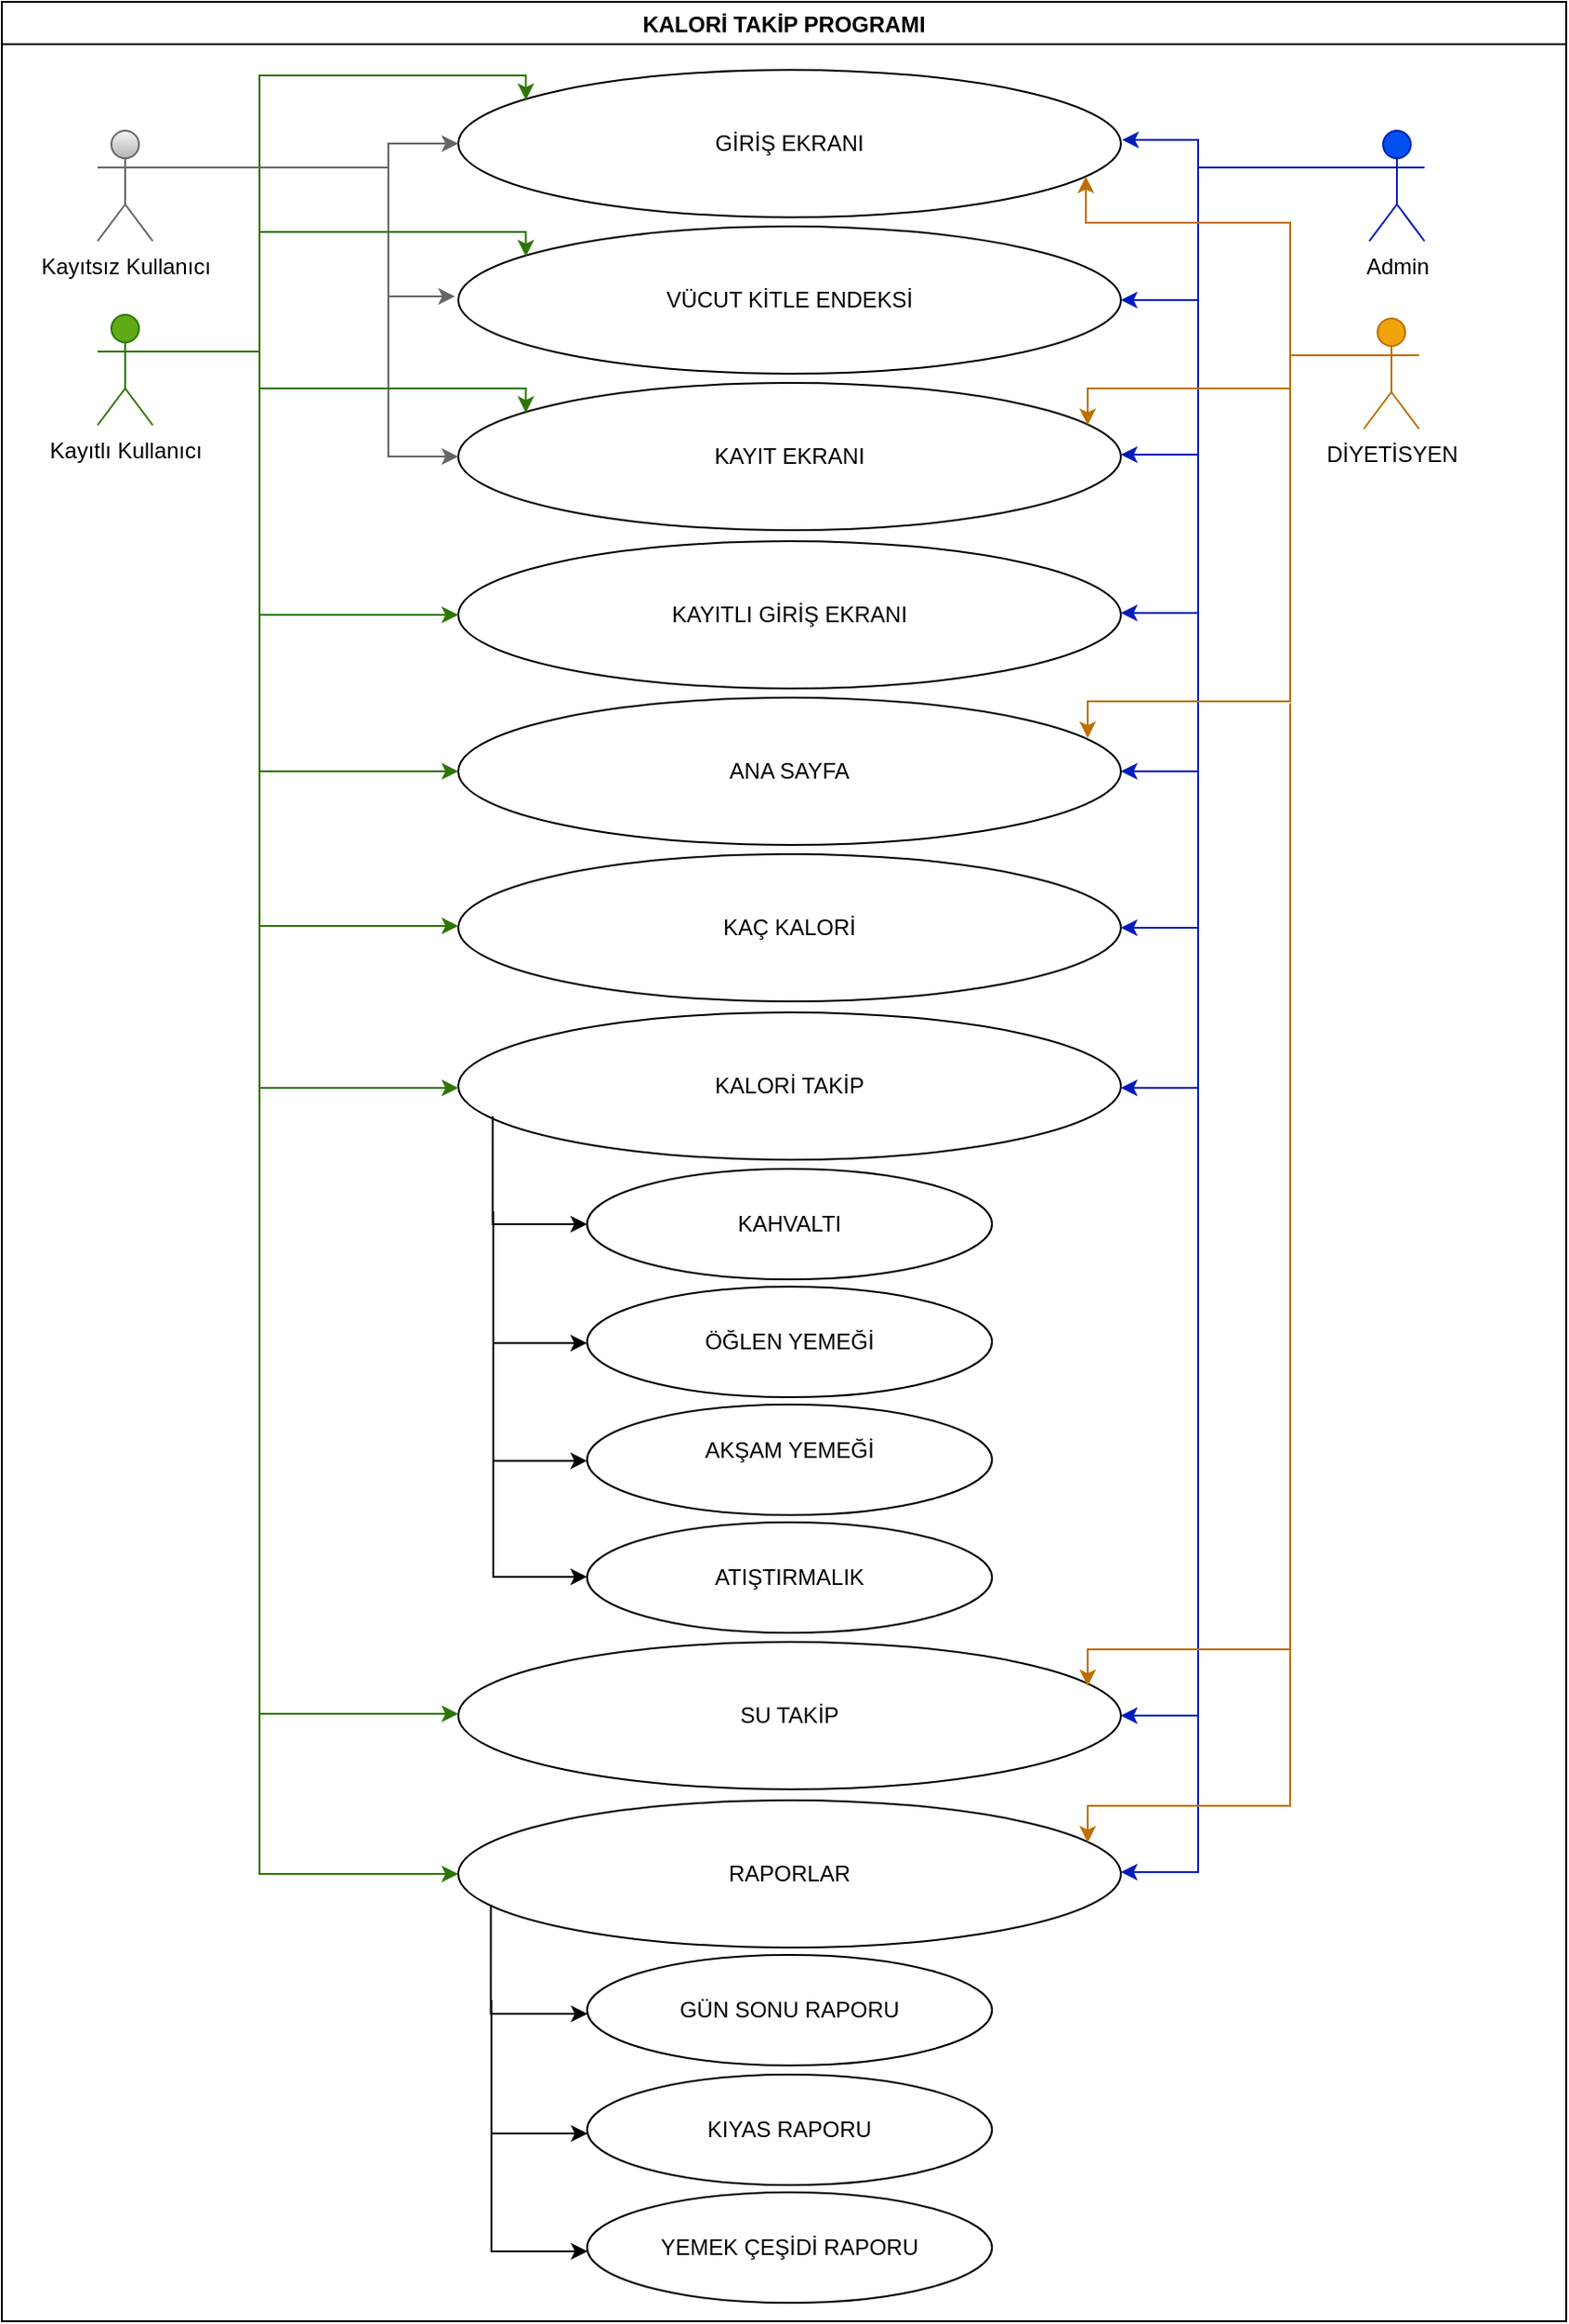 <mxfile version="15.5.0" type="device"><diagram id="cacBJ3tiB-EXHOqqNlQ6" name="Page-1"><mxGraphModel dx="8764" dy="5863" grid="1" gridSize="10" guides="1" tooltips="1" connect="1" arrows="1" fold="1" page="1" pageScale="1" pageWidth="827" pageHeight="1169" background="#ffffff" math="0" shadow="0"><root><mxCell id="0"/><mxCell id="1" parent="0"/><mxCell id="B9KNrg0QCqw6SY1otzVy-2" value="Kayıtlı Kullanıcı" style="shape=umlActor;verticalLabelPosition=bottom;verticalAlign=top;html=1;outlineConnect=0;fillColor=#60a917;strokeColor=#2D7600;fontColor=#000000;" parent="1" vertex="1"><mxGeometry x="-1602" y="-1010" width="30" height="60" as="geometry"/></mxCell><mxCell id="B9KNrg0QCqw6SY1otzVy-5" value="Kayıtsız Kullanıcı" style="shape=umlActor;verticalLabelPosition=bottom;verticalAlign=top;html=1;outlineConnect=0;gradientColor=#b3b3b3;fillColor=#f5f5f5;strokeColor=#666666;" parent="1" vertex="1"><mxGeometry x="-1602" y="-1110" width="30" height="60" as="geometry"/></mxCell><mxCell id="9NzVU3PA_Ae66Xvz6yI8-4" value="Admin" style="shape=umlActor;verticalLabelPosition=bottom;verticalAlign=top;html=1;outlineConnect=0;fillColor=#0050ef;strokeColor=#001DBC;fontColor=#000000;" parent="1" vertex="1"><mxGeometry x="-911" y="-1110" width="30" height="60" as="geometry"/></mxCell><mxCell id="yzEdM-ZwiQYjUaZU4ipu-91" value="KALORİ TAKİP PROGRAMI" style="swimlane;" vertex="1" parent="1"><mxGeometry x="-1654" y="-1180" width="850" height="1260" as="geometry"><mxRectangle x="160" y="15" width="190" height="23" as="alternateBounds"/></mxGeometry></mxCell><mxCell id="yzEdM-ZwiQYjUaZU4ipu-121" value="" style="ellipse;whiteSpace=wrap;html=1;" vertex="1" parent="yzEdM-ZwiQYjUaZU4ipu-91"><mxGeometry x="318" y="826" width="220" height="60" as="geometry"/></mxCell><mxCell id="yzEdM-ZwiQYjUaZU4ipu-120" value="" style="ellipse;whiteSpace=wrap;html=1;" vertex="1" parent="yzEdM-ZwiQYjUaZU4ipu-91"><mxGeometry x="318" y="762" width="220" height="60" as="geometry"/></mxCell><mxCell id="yzEdM-ZwiQYjUaZU4ipu-119" value="" style="ellipse;whiteSpace=wrap;html=1;" vertex="1" parent="yzEdM-ZwiQYjUaZU4ipu-91"><mxGeometry x="318" y="698" width="220" height="60" as="geometry"/></mxCell><mxCell id="yzEdM-ZwiQYjUaZU4ipu-65" value="" style="ellipse;whiteSpace=wrap;html=1;" vertex="1" parent="yzEdM-ZwiQYjUaZU4ipu-91"><mxGeometry x="248" y="37" width="360" height="80" as="geometry"/></mxCell><mxCell id="yzEdM-ZwiQYjUaZU4ipu-66" value="GİRİŞ EKRANI" style="text;html=1;strokeColor=none;fillColor=none;align=center;verticalAlign=middle;whiteSpace=wrap;rounded=0;" vertex="1" parent="yzEdM-ZwiQYjUaZU4ipu-91"><mxGeometry x="333" y="62" width="190" height="30" as="geometry"/></mxCell><mxCell id="yzEdM-ZwiQYjUaZU4ipu-40" value="" style="ellipse;whiteSpace=wrap;html=1;" vertex="1" parent="yzEdM-ZwiQYjUaZU4ipu-91"><mxGeometry x="248" y="122" width="360" height="80" as="geometry"/></mxCell><mxCell id="yzEdM-ZwiQYjUaZU4ipu-41" value="VÜCUT KİTLE ENDEKSİ" style="text;html=1;strokeColor=none;fillColor=none;align=center;verticalAlign=middle;whiteSpace=wrap;rounded=0;" vertex="1" parent="yzEdM-ZwiQYjUaZU4ipu-91"><mxGeometry x="333" y="147" width="190" height="30" as="geometry"/></mxCell><mxCell id="yzEdM-ZwiQYjUaZU4ipu-67" value="" style="ellipse;whiteSpace=wrap;html=1;" vertex="1" parent="yzEdM-ZwiQYjUaZU4ipu-91"><mxGeometry x="248" y="207" width="360" height="80" as="geometry"/></mxCell><mxCell id="yzEdM-ZwiQYjUaZU4ipu-68" value="KAYIT EKRANI" style="text;html=1;strokeColor=none;fillColor=none;align=center;verticalAlign=middle;whiteSpace=wrap;rounded=0;" vertex="1" parent="yzEdM-ZwiQYjUaZU4ipu-91"><mxGeometry x="333" y="232" width="190" height="30" as="geometry"/></mxCell><mxCell id="yzEdM-ZwiQYjUaZU4ipu-38" value="" style="ellipse;whiteSpace=wrap;html=1;" vertex="1" parent="yzEdM-ZwiQYjUaZU4ipu-91"><mxGeometry x="248" y="378" width="360" height="80" as="geometry"/></mxCell><mxCell id="yzEdM-ZwiQYjUaZU4ipu-39" value="ANA SAYFA" style="text;html=1;strokeColor=none;fillColor=none;align=center;verticalAlign=middle;whiteSpace=wrap;rounded=0;" vertex="1" parent="yzEdM-ZwiQYjUaZU4ipu-91"><mxGeometry x="333" y="403" width="190" height="30" as="geometry"/></mxCell><mxCell id="yzEdM-ZwiQYjUaZU4ipu-69" value="" style="ellipse;whiteSpace=wrap;html=1;" vertex="1" parent="yzEdM-ZwiQYjUaZU4ipu-91"><mxGeometry x="248" y="293" width="360" height="80" as="geometry"/></mxCell><mxCell id="yzEdM-ZwiQYjUaZU4ipu-70" value="KAYITLI GİRİŞ EKRANI" style="text;html=1;strokeColor=none;fillColor=none;align=center;verticalAlign=middle;whiteSpace=wrap;rounded=0;" vertex="1" parent="yzEdM-ZwiQYjUaZU4ipu-91"><mxGeometry x="333" y="318" width="190" height="30" as="geometry"/></mxCell><mxCell id="yzEdM-ZwiQYjUaZU4ipu-71" value="" style="ellipse;whiteSpace=wrap;html=1;" vertex="1" parent="yzEdM-ZwiQYjUaZU4ipu-91"><mxGeometry x="248" y="463" width="360" height="80" as="geometry"/></mxCell><mxCell id="yzEdM-ZwiQYjUaZU4ipu-72" value="KAÇ KALORİ" style="text;html=1;strokeColor=none;fillColor=none;align=center;verticalAlign=middle;whiteSpace=wrap;rounded=0;" vertex="1" parent="yzEdM-ZwiQYjUaZU4ipu-91"><mxGeometry x="333" y="488" width="190" height="30" as="geometry"/></mxCell><mxCell id="yzEdM-ZwiQYjUaZU4ipu-73" value="" style="ellipse;whiteSpace=wrap;html=1;" vertex="1" parent="yzEdM-ZwiQYjUaZU4ipu-91"><mxGeometry x="248" y="549" width="360" height="80" as="geometry"/></mxCell><mxCell id="yzEdM-ZwiQYjUaZU4ipu-74" value="KALORİ TAKİP" style="text;html=1;strokeColor=none;fillColor=none;align=center;verticalAlign=middle;whiteSpace=wrap;rounded=0;" vertex="1" parent="yzEdM-ZwiQYjUaZU4ipu-91"><mxGeometry x="333" y="574" width="190" height="30" as="geometry"/></mxCell><mxCell id="yzEdM-ZwiQYjUaZU4ipu-82" value="ÖĞLEN YEMEĞİ" style="text;html=1;strokeColor=none;fillColor=none;align=center;verticalAlign=middle;whiteSpace=wrap;rounded=0;" vertex="1" parent="yzEdM-ZwiQYjUaZU4ipu-91"><mxGeometry x="333" y="713" width="190" height="30" as="geometry"/></mxCell><mxCell id="yzEdM-ZwiQYjUaZU4ipu-84" value="AKŞAM YEMEĞİ" style="text;html=1;strokeColor=none;fillColor=none;align=center;verticalAlign=middle;whiteSpace=wrap;rounded=0;" vertex="1" parent="yzEdM-ZwiQYjUaZU4ipu-91"><mxGeometry x="333" y="772" width="190" height="30" as="geometry"/></mxCell><mxCell id="yzEdM-ZwiQYjUaZU4ipu-86" value="ATIŞTIRMALIK" style="text;html=1;strokeColor=none;fillColor=none;align=center;verticalAlign=middle;whiteSpace=wrap;rounded=0;" vertex="1" parent="yzEdM-ZwiQYjUaZU4ipu-91"><mxGeometry x="333" y="841" width="190" height="30" as="geometry"/></mxCell><mxCell id="yzEdM-ZwiQYjUaZU4ipu-79" value="" style="ellipse;whiteSpace=wrap;html=1;" vertex="1" parent="yzEdM-ZwiQYjUaZU4ipu-91"><mxGeometry x="318" y="634" width="220" height="60" as="geometry"/></mxCell><mxCell id="yzEdM-ZwiQYjUaZU4ipu-80" value="KAHVALTI" style="text;html=1;strokeColor=none;fillColor=none;align=center;verticalAlign=middle;whiteSpace=wrap;rounded=0;" vertex="1" parent="yzEdM-ZwiQYjUaZU4ipu-91"><mxGeometry x="333" y="649" width="190" height="30" as="geometry"/></mxCell><mxCell id="yzEdM-ZwiQYjUaZU4ipu-122" value="" style="endArrow=classic;html=1;rounded=0;fontColor=#000000;edgeStyle=orthogonalEdgeStyle;exitX=0.052;exitY=0.705;exitDx=0;exitDy=0;exitPerimeter=0;" edge="1" parent="yzEdM-ZwiQYjUaZU4ipu-91" source="yzEdM-ZwiQYjUaZU4ipu-73"><mxGeometry width="50" height="50" relative="1" as="geometry"><mxPoint x="268" y="614" as="sourcePoint"/><mxPoint x="318" y="664" as="targetPoint"/><Array as="points"><mxPoint x="267" y="664"/></Array></mxGeometry></mxCell><mxCell id="yzEdM-ZwiQYjUaZU4ipu-123" value="" style="endArrow=classic;html=1;rounded=0;fontColor=#000000;edgeStyle=orthogonalEdgeStyle;" edge="1" parent="yzEdM-ZwiQYjUaZU4ipu-91"><mxGeometry width="50" height="50" relative="1" as="geometry"><mxPoint x="267" y="657" as="sourcePoint"/><mxPoint x="318" y="728.6" as="targetPoint"/><Array as="points"><mxPoint x="267" y="729"/></Array></mxGeometry></mxCell><mxCell id="yzEdM-ZwiQYjUaZU4ipu-124" value="" style="endArrow=classic;html=1;rounded=0;fontColor=#000000;edgeStyle=orthogonalEdgeStyle;" edge="1" parent="yzEdM-ZwiQYjUaZU4ipu-91"><mxGeometry width="50" height="50" relative="1" as="geometry"><mxPoint x="267" y="721" as="sourcePoint"/><mxPoint x="318" y="792.6" as="targetPoint"/><Array as="points"><mxPoint x="267" y="793"/></Array></mxGeometry></mxCell><mxCell id="yzEdM-ZwiQYjUaZU4ipu-151" value="" style="endArrow=classic;html=1;rounded=0;fontColor=#000000;edgeStyle=orthogonalEdgeStyle;" edge="1" parent="yzEdM-ZwiQYjUaZU4ipu-91"><mxGeometry width="50" height="50" relative="1" as="geometry"><mxPoint x="267" y="784" as="sourcePoint"/><mxPoint x="318" y="855.6" as="targetPoint"/><Array as="points"><mxPoint x="267" y="856"/></Array></mxGeometry></mxCell><mxCell id="yzEdM-ZwiQYjUaZU4ipu-75" value="" style="ellipse;whiteSpace=wrap;html=1;" vertex="1" parent="yzEdM-ZwiQYjUaZU4ipu-91"><mxGeometry x="248" y="891" width="360" height="80" as="geometry"/></mxCell><mxCell id="yzEdM-ZwiQYjUaZU4ipu-76" value="SU TAKİP" style="text;html=1;strokeColor=none;fillColor=none;align=center;verticalAlign=middle;whiteSpace=wrap;rounded=0;" vertex="1" parent="yzEdM-ZwiQYjUaZU4ipu-91"><mxGeometry x="333" y="916" width="190" height="30" as="geometry"/></mxCell><mxCell id="yzEdM-ZwiQYjUaZU4ipu-77" value="RAPORLAR" style="ellipse;whiteSpace=wrap;html=1;" vertex="1" parent="yzEdM-ZwiQYjUaZU4ipu-91"><mxGeometry x="248" y="977" width="360" height="80" as="geometry"/></mxCell><mxCell id="yzEdM-ZwiQYjUaZU4ipu-152" value="GÜN SONU RAPORU" style="ellipse;whiteSpace=wrap;html=1;" vertex="1" parent="yzEdM-ZwiQYjUaZU4ipu-91"><mxGeometry x="318" y="1061" width="220" height="60" as="geometry"/></mxCell><mxCell id="yzEdM-ZwiQYjUaZU4ipu-153" value="KIYAS RAPORU" style="ellipse;whiteSpace=wrap;html=1;" vertex="1" parent="yzEdM-ZwiQYjUaZU4ipu-91"><mxGeometry x="318" y="1126" width="220" height="60" as="geometry"/></mxCell><mxCell id="yzEdM-ZwiQYjUaZU4ipu-154" value="YEMEK ÇEŞİDİ RAPORU" style="ellipse;whiteSpace=wrap;html=1;" vertex="1" parent="yzEdM-ZwiQYjUaZU4ipu-91"><mxGeometry x="318" y="1190" width="220" height="60" as="geometry"/></mxCell><mxCell id="yzEdM-ZwiQYjUaZU4ipu-155" value="" style="endArrow=classic;html=1;rounded=0;fontColor=#000000;edgeStyle=orthogonalEdgeStyle;exitX=0.052;exitY=0.705;exitDx=0;exitDy=0;exitPerimeter=0;" edge="1" parent="yzEdM-ZwiQYjUaZU4ipu-91" target="yzEdM-ZwiQYjUaZU4ipu-152"><mxGeometry width="50" height="50" relative="1" as="geometry"><mxPoint x="265.72" y="1033.9" as="sourcePoint"/><mxPoint x="317" y="1092.5" as="targetPoint"/><Array as="points"><mxPoint x="266" y="1093"/></Array></mxGeometry></mxCell><mxCell id="yzEdM-ZwiQYjUaZU4ipu-156" value="" style="endArrow=classic;html=1;rounded=0;fontColor=#000000;edgeStyle=orthogonalEdgeStyle;" edge="1" parent="yzEdM-ZwiQYjUaZU4ipu-91" target="yzEdM-ZwiQYjUaZU4ipu-153"><mxGeometry width="50" height="50" relative="1" as="geometry"><mxPoint x="266" y="1085.5" as="sourcePoint"/><mxPoint x="317" y="1157.1" as="targetPoint"/><Array as="points"><mxPoint x="266" y="1158"/></Array></mxGeometry></mxCell><mxCell id="yzEdM-ZwiQYjUaZU4ipu-157" value="" style="endArrow=classic;html=1;rounded=0;fontColor=#000000;edgeStyle=orthogonalEdgeStyle;" edge="1" parent="yzEdM-ZwiQYjUaZU4ipu-91" target="yzEdM-ZwiQYjUaZU4ipu-154"><mxGeometry width="50" height="50" relative="1" as="geometry"><mxPoint x="266" y="1149.5" as="sourcePoint"/><mxPoint x="317" y="1221.1" as="targetPoint"/><Array as="points"><mxPoint x="266" y="1222"/></Array></mxGeometry></mxCell><mxCell id="B9KNrg0QCqw6SY1otzVy-10" value="DİYETİSYEN" style="shape=umlActor;verticalLabelPosition=bottom;verticalAlign=top;html=1;outlineConnect=0;fillColor=#f0a30a;strokeColor=#BD7000;fontColor=#000000;" parent="yzEdM-ZwiQYjUaZU4ipu-91" vertex="1"><mxGeometry x="740" y="172" width="30" height="60" as="geometry"/></mxCell><mxCell id="yzEdM-ZwiQYjUaZU4ipu-162" value="" style="endArrow=classic;html=1;rounded=0;fontColor=#000000;edgeStyle=orthogonalEdgeStyle;exitX=1;exitY=0.333;exitDx=0;exitDy=0;exitPerimeter=0;gradientColor=#b3b3b3;fillColor=#f5f5f5;strokeColor=#666666;entryX=-0.005;entryY=0.475;entryDx=0;entryDy=0;entryPerimeter=0;" edge="1" parent="yzEdM-ZwiQYjUaZU4ipu-91" target="yzEdM-ZwiQYjUaZU4ipu-40"><mxGeometry width="50" height="50" relative="1" as="geometry"><mxPoint x="162.0" y="90" as="sourcePoint"/><mxPoint x="210" y="160" as="targetPoint"/><Array as="points"><mxPoint x="210" y="90"/><mxPoint x="210" y="160"/></Array></mxGeometry></mxCell><mxCell id="yzEdM-ZwiQYjUaZU4ipu-163" value="" style="endArrow=classic;html=1;rounded=0;fontColor=#000000;edgeStyle=orthogonalEdgeStyle;gradientColor=#b3b3b3;fillColor=#f5f5f5;strokeColor=#666666;entryX=0;entryY=0.5;entryDx=0;entryDy=0;" edge="1" parent="yzEdM-ZwiQYjUaZU4ipu-91" target="yzEdM-ZwiQYjUaZU4ipu-67"><mxGeometry width="50" height="50" relative="1" as="geometry"><mxPoint x="210" y="140" as="sourcePoint"/><mxPoint x="246.2" y="248" as="targetPoint"/><Array as="points"><mxPoint x="210" y="247"/></Array></mxGeometry></mxCell><mxCell id="yzEdM-ZwiQYjUaZU4ipu-165" value="" style="endArrow=classic;html=1;rounded=0;fontColor=#000000;edgeStyle=orthogonalEdgeStyle;fillColor=#60a917;strokeColor=#2D7600;entryX=0;entryY=0.5;entryDx=0;entryDy=0;" edge="1" parent="yzEdM-ZwiQYjUaZU4ipu-91"><mxGeometry width="50" height="50" relative="1" as="geometry"><mxPoint x="140" y="240" as="sourcePoint"/><mxPoint x="248" y="418" as="targetPoint"/><Array as="points"><mxPoint x="140" y="275"/><mxPoint x="140" y="418"/></Array></mxGeometry></mxCell><mxCell id="yzEdM-ZwiQYjUaZU4ipu-166" value="" style="endArrow=classic;html=1;rounded=0;fontColor=#000000;edgeStyle=orthogonalEdgeStyle;fillColor=#60a917;strokeColor=#2D7600;entryX=0;entryY=0.5;entryDx=0;entryDy=0;" edge="1" parent="yzEdM-ZwiQYjUaZU4ipu-91"><mxGeometry width="50" height="50" relative="1" as="geometry"><mxPoint x="140" y="324" as="sourcePoint"/><mxPoint x="248" y="502" as="targetPoint"/><Array as="points"><mxPoint x="140" y="359"/><mxPoint x="140" y="502"/></Array></mxGeometry></mxCell><mxCell id="yzEdM-ZwiQYjUaZU4ipu-167" value="" style="endArrow=classic;html=1;rounded=0;fontColor=#000000;edgeStyle=orthogonalEdgeStyle;fillColor=#60a917;strokeColor=#2D7600;entryX=0;entryY=0.5;entryDx=0;entryDy=0;" edge="1" parent="yzEdM-ZwiQYjUaZU4ipu-91"><mxGeometry width="50" height="50" relative="1" as="geometry"><mxPoint x="140" y="412" as="sourcePoint"/><mxPoint x="248" y="590" as="targetPoint"/><Array as="points"><mxPoint x="140" y="447"/><mxPoint x="140" y="590"/></Array></mxGeometry></mxCell><mxCell id="yzEdM-ZwiQYjUaZU4ipu-168" value="" style="endArrow=classic;html=1;rounded=0;fontColor=#000000;edgeStyle=orthogonalEdgeStyle;fillColor=#60a917;strokeColor=#2D7600;" edge="1" parent="yzEdM-ZwiQYjUaZU4ipu-91"><mxGeometry width="50" height="50" relative="1" as="geometry"><mxPoint x="140" y="584" as="sourcePoint"/><mxPoint x="248" y="930" as="targetPoint"/><Array as="points"><mxPoint x="140" y="930"/><mxPoint x="248" y="930"/></Array></mxGeometry></mxCell><mxCell id="yzEdM-ZwiQYjUaZU4ipu-169" value="" style="endArrow=classic;html=1;rounded=0;fontColor=#000000;edgeStyle=orthogonalEdgeStyle;fillColor=#60a917;strokeColor=#2D7600;entryX=0;entryY=0.5;entryDx=0;entryDy=0;" edge="1" parent="yzEdM-ZwiQYjUaZU4ipu-91"><mxGeometry width="50" height="50" relative="1" as="geometry"><mxPoint x="140" y="839" as="sourcePoint"/><mxPoint x="248" y="1017" as="targetPoint"/><Array as="points"><mxPoint x="140" y="874"/><mxPoint x="140" y="1017"/></Array></mxGeometry></mxCell><mxCell id="yzEdM-ZwiQYjUaZU4ipu-170" value="" style="endArrow=classic;html=1;rounded=0;fontColor=#000000;edgeStyle=orthogonalEdgeStyle;fillColor=#60a917;strokeColor=#2D7600;entryX=0.102;entryY=0.204;entryDx=0;entryDy=0;entryPerimeter=0;" edge="1" parent="yzEdM-ZwiQYjUaZU4ipu-91" target="yzEdM-ZwiQYjUaZU4ipu-65"><mxGeometry width="50" height="50" relative="1" as="geometry"><mxPoint x="140" y="190" as="sourcePoint"/><mxPoint x="248" y="78" as="targetPoint"/><Array as="points"><mxPoint x="140" y="40"/><mxPoint x="285" y="40"/></Array></mxGeometry></mxCell><mxCell id="yzEdM-ZwiQYjUaZU4ipu-171" value="" style="endArrow=classic;html=1;rounded=0;fontColor=#000000;edgeStyle=orthogonalEdgeStyle;fillColor=#60a917;strokeColor=#2D7600;entryX=0.102;entryY=0.204;entryDx=0;entryDy=0;entryPerimeter=0;" edge="1" parent="yzEdM-ZwiQYjUaZU4ipu-91"><mxGeometry width="50" height="50" relative="1" as="geometry"><mxPoint x="140" y="274.99" as="sourcePoint"/><mxPoint x="284.72" y="138.31" as="targetPoint"/><Array as="points"><mxPoint x="140" y="124.99"/><mxPoint x="285" y="124.99"/></Array></mxGeometry></mxCell><mxCell id="yzEdM-ZwiQYjUaZU4ipu-177" value="" style="endArrow=classic;html=1;rounded=0;fontColor=#000000;edgeStyle=orthogonalEdgeStyle;fillColor=#0050ef;strokeColor=#001DBC;entryX=1;entryY=0.5;entryDx=0;entryDy=0;" edge="1" parent="yzEdM-ZwiQYjUaZU4ipu-91" target="yzEdM-ZwiQYjUaZU4ipu-40"><mxGeometry width="50" height="50" relative="1" as="geometry"><mxPoint x="690" y="90" as="sourcePoint"/><mxPoint x="650" y="177" as="targetPoint"/><Array as="points"><mxPoint x="650" y="90"/><mxPoint x="650" y="162"/></Array></mxGeometry></mxCell><mxCell id="yzEdM-ZwiQYjUaZU4ipu-178" value="" style="endArrow=classic;html=1;rounded=0;fontColor=#000000;edgeStyle=orthogonalEdgeStyle;fillColor=#0050ef;strokeColor=#001DBC;entryX=1;entryY=0.5;entryDx=0;entryDy=0;" edge="1" parent="yzEdM-ZwiQYjUaZU4ipu-91"><mxGeometry width="50" height="50" relative="1" as="geometry"><mxPoint x="650" y="140" as="sourcePoint"/><mxPoint x="608" y="246" as="targetPoint"/><Array as="points"><mxPoint x="650" y="174"/><mxPoint x="650" y="246"/></Array></mxGeometry></mxCell><mxCell id="yzEdM-ZwiQYjUaZU4ipu-179" value="" style="endArrow=classic;html=1;rounded=0;fontColor=#000000;edgeStyle=orthogonalEdgeStyle;fillColor=#0050ef;strokeColor=#001DBC;entryX=1;entryY=0.5;entryDx=0;entryDy=0;" edge="1" parent="yzEdM-ZwiQYjUaZU4ipu-91"><mxGeometry width="50" height="50" relative="1" as="geometry"><mxPoint x="650" y="226" as="sourcePoint"/><mxPoint x="608" y="332" as="targetPoint"/><Array as="points"><mxPoint x="650" y="260"/><mxPoint x="650" y="332"/></Array></mxGeometry></mxCell><mxCell id="yzEdM-ZwiQYjUaZU4ipu-180" value="" style="endArrow=classic;html=1;rounded=0;fontColor=#000000;edgeStyle=orthogonalEdgeStyle;fillColor=#0050ef;strokeColor=#001DBC;entryX=1;entryY=0.5;entryDx=0;entryDy=0;" edge="1" parent="yzEdM-ZwiQYjUaZU4ipu-91"><mxGeometry width="50" height="50" relative="1" as="geometry"><mxPoint x="650" y="312" as="sourcePoint"/><mxPoint x="608" y="418" as="targetPoint"/><Array as="points"><mxPoint x="650" y="346"/><mxPoint x="650" y="418"/></Array></mxGeometry></mxCell><mxCell id="yzEdM-ZwiQYjUaZU4ipu-181" value="" style="endArrow=classic;html=1;rounded=0;fontColor=#000000;edgeStyle=orthogonalEdgeStyle;fillColor=#0050ef;strokeColor=#001DBC;entryX=1;entryY=0.5;entryDx=0;entryDy=0;" edge="1" parent="yzEdM-ZwiQYjUaZU4ipu-91"><mxGeometry width="50" height="50" relative="1" as="geometry"><mxPoint x="650" y="397" as="sourcePoint"/><mxPoint x="608" y="503" as="targetPoint"/><Array as="points"><mxPoint x="650" y="431"/><mxPoint x="650" y="503"/></Array></mxGeometry></mxCell><mxCell id="yzEdM-ZwiQYjUaZU4ipu-182" value="" style="endArrow=classic;html=1;rounded=0;fontColor=#000000;edgeStyle=orthogonalEdgeStyle;fillColor=#0050ef;strokeColor=#001DBC;entryX=1;entryY=0.5;entryDx=0;entryDy=0;" edge="1" parent="yzEdM-ZwiQYjUaZU4ipu-91"><mxGeometry width="50" height="50" relative="1" as="geometry"><mxPoint x="650" y="484" as="sourcePoint"/><mxPoint x="608" y="590" as="targetPoint"/><Array as="points"><mxPoint x="650" y="518"/><mxPoint x="650" y="590"/></Array></mxGeometry></mxCell><mxCell id="yzEdM-ZwiQYjUaZU4ipu-183" value="" style="endArrow=classic;html=1;rounded=0;fontColor=#000000;edgeStyle=orthogonalEdgeStyle;fillColor=#0050ef;strokeColor=#001DBC;entryX=1;entryY=0.5;entryDx=0;entryDy=0;" edge="1" parent="yzEdM-ZwiQYjUaZU4ipu-91"><mxGeometry width="50" height="50" relative="1" as="geometry"><mxPoint x="650" y="590" as="sourcePoint"/><mxPoint x="608" y="931" as="targetPoint"/><Array as="points"><mxPoint x="650" y="859"/><mxPoint x="650" y="931"/></Array></mxGeometry></mxCell><mxCell id="yzEdM-ZwiQYjUaZU4ipu-184" value="" style="endArrow=classic;html=1;rounded=0;fontColor=#000000;edgeStyle=orthogonalEdgeStyle;fillColor=#0050ef;strokeColor=#001DBC;entryX=1;entryY=0.5;entryDx=0;entryDy=0;" edge="1" parent="yzEdM-ZwiQYjUaZU4ipu-91"><mxGeometry width="50" height="50" relative="1" as="geometry"><mxPoint x="650" y="910" as="sourcePoint"/><mxPoint x="608" y="1016" as="targetPoint"/><Array as="points"><mxPoint x="650" y="944"/><mxPoint x="650" y="1016"/></Array></mxGeometry></mxCell><mxCell id="yzEdM-ZwiQYjUaZU4ipu-185" value="" style="endArrow=classic;html=1;rounded=0;fontColor=#000000;edgeStyle=orthogonalEdgeStyle;fillColor=#f0a30a;strokeColor=#BD7000;" edge="1" parent="yzEdM-ZwiQYjUaZU4ipu-91" source="B9KNrg0QCqw6SY1otzVy-10" target="yzEdM-ZwiQYjUaZU4ipu-65"><mxGeometry width="50" height="50" relative="1" as="geometry"><mxPoint x="740" y="192.2" as="sourcePoint"/><mxPoint x="605.72" y="177.04" as="targetPoint"/><Array as="points"><mxPoint x="700" y="192"/><mxPoint x="700" y="120"/><mxPoint x="589" y="120"/></Array></mxGeometry></mxCell><mxCell id="yzEdM-ZwiQYjUaZU4ipu-186" value="" style="endArrow=classic;html=1;rounded=0;fontColor=#000000;edgeStyle=orthogonalEdgeStyle;fillColor=#f0a30a;strokeColor=#BD7000;" edge="1" parent="yzEdM-ZwiQYjUaZU4ipu-91"><mxGeometry width="50" height="50" relative="1" as="geometry"><mxPoint x="740" y="192" as="sourcePoint"/><mxPoint x="590" y="230" as="targetPoint"/><Array as="points"><mxPoint x="700" y="192"/><mxPoint x="700" y="210"/><mxPoint x="590" y="210"/><mxPoint x="590" y="230"/></Array></mxGeometry></mxCell><mxCell id="yzEdM-ZwiQYjUaZU4ipu-189" value="" style="endArrow=classic;html=1;rounded=0;fontColor=#000000;edgeStyle=orthogonalEdgeStyle;fillColor=#f0a30a;strokeColor=#BD7000;" edge="1" parent="yzEdM-ZwiQYjUaZU4ipu-91"><mxGeometry width="50" height="50" relative="1" as="geometry"><mxPoint x="700" y="210" as="sourcePoint"/><mxPoint x="590" y="400" as="targetPoint"/><Array as="points"><mxPoint x="700" y="362"/><mxPoint x="700" y="380"/><mxPoint x="590" y="380"/><mxPoint x="590" y="400"/></Array></mxGeometry></mxCell><mxCell id="yzEdM-ZwiQYjUaZU4ipu-191" value="" style="endArrow=classic;html=1;rounded=0;fontColor=#000000;edgeStyle=orthogonalEdgeStyle;fillColor=#f0a30a;strokeColor=#BD7000;" edge="1" parent="yzEdM-ZwiQYjUaZU4ipu-91"><mxGeometry width="50" height="50" relative="1" as="geometry"><mxPoint x="700" y="381" as="sourcePoint"/><mxPoint x="590" y="915" as="targetPoint"/><Array as="points"><mxPoint x="700" y="877"/><mxPoint x="700" y="895"/><mxPoint x="590" y="895"/><mxPoint x="590" y="915"/></Array></mxGeometry></mxCell><mxCell id="yzEdM-ZwiQYjUaZU4ipu-192" value="" style="endArrow=classic;html=1;rounded=0;fontColor=#000000;edgeStyle=orthogonalEdgeStyle;fillColor=#f0a30a;strokeColor=#BD7000;" edge="1" parent="yzEdM-ZwiQYjUaZU4ipu-91"><mxGeometry width="50" height="50" relative="1" as="geometry"><mxPoint x="700" y="895" as="sourcePoint"/><mxPoint x="590" y="1000" as="targetPoint"/><Array as="points"><mxPoint x="700" y="962"/><mxPoint x="700" y="980"/><mxPoint x="590" y="980"/><mxPoint x="590" y="1000"/></Array></mxGeometry></mxCell><mxCell id="yzEdM-ZwiQYjUaZU4ipu-161" value="" style="endArrow=classic;html=1;rounded=0;fontColor=#000000;edgeStyle=orthogonalEdgeStyle;exitX=1;exitY=0.333;exitDx=0;exitDy=0;exitPerimeter=0;gradientColor=#b3b3b3;fillColor=#f5f5f5;strokeColor=#666666;entryX=0;entryY=0.5;entryDx=0;entryDy=0;" edge="1" parent="1" source="B9KNrg0QCqw6SY1otzVy-5" target="yzEdM-ZwiQYjUaZU4ipu-65"><mxGeometry width="50" height="50" relative="1" as="geometry"><mxPoint x="-1564" y="-1090" as="sourcePoint"/><mxPoint x="-1524" y="-1030" as="targetPoint"/><Array as="points"><mxPoint x="-1444" y="-1090"/><mxPoint x="-1444" y="-1103"/></Array></mxGeometry></mxCell><mxCell id="yzEdM-ZwiQYjUaZU4ipu-164" value="" style="endArrow=classic;html=1;rounded=0;fontColor=#000000;edgeStyle=orthogonalEdgeStyle;fillColor=#60a917;strokeColor=#2D7600;entryX=0;entryY=0.5;entryDx=0;entryDy=0;exitX=1;exitY=0.333;exitDx=0;exitDy=0;exitPerimeter=0;" edge="1" parent="1" source="B9KNrg0QCqw6SY1otzVy-2" target="yzEdM-ZwiQYjUaZU4ipu-69"><mxGeometry width="50" height="50" relative="1" as="geometry"><mxPoint x="-1514" y="-989.5" as="sourcePoint"/><mxPoint x="-1476" y="-882.5" as="targetPoint"/><Array as="points"><mxPoint x="-1514" y="-990"/><mxPoint x="-1514" y="-847"/></Array></mxGeometry></mxCell><mxCell id="yzEdM-ZwiQYjUaZU4ipu-172" value="" style="endArrow=classic;html=1;rounded=0;fontColor=#000000;edgeStyle=orthogonalEdgeStyle;fillColor=#60a917;strokeColor=#2D7600;entryX=0.102;entryY=0.204;entryDx=0;entryDy=0;entryPerimeter=0;" edge="1" parent="1"><mxGeometry width="50" height="50" relative="1" as="geometry"><mxPoint x="-1514" y="-820.03" as="sourcePoint"/><mxPoint x="-1369.28" y="-956.71" as="targetPoint"/><Array as="points"><mxPoint x="-1514" y="-970.03"/><mxPoint x="-1369" y="-970.03"/></Array></mxGeometry></mxCell><mxCell id="yzEdM-ZwiQYjUaZU4ipu-176" value="" style="endArrow=classic;html=1;rounded=0;fontColor=#000000;edgeStyle=orthogonalEdgeStyle;entryX=1.002;entryY=0.473;entryDx=0;entryDy=0;entryPerimeter=0;exitX=0;exitY=0.333;exitDx=0;exitDy=0;exitPerimeter=0;fillColor=#0050ef;strokeColor=#001DBC;" edge="1" parent="1" source="9NzVU3PA_Ae66Xvz6yI8-4" target="yzEdM-ZwiQYjUaZU4ipu-65"><mxGeometry width="50" height="50" relative="1" as="geometry"><mxPoint x="-914" y="-1090" as="sourcePoint"/><mxPoint x="-1044" y="-1100" as="targetPoint"/><Array as="points"><mxPoint x="-1004" y="-1090"/><mxPoint x="-1004" y="-1105"/><mxPoint x="-1045" y="-1105"/></Array></mxGeometry></mxCell></root></mxGraphModel></diagram></mxfile>